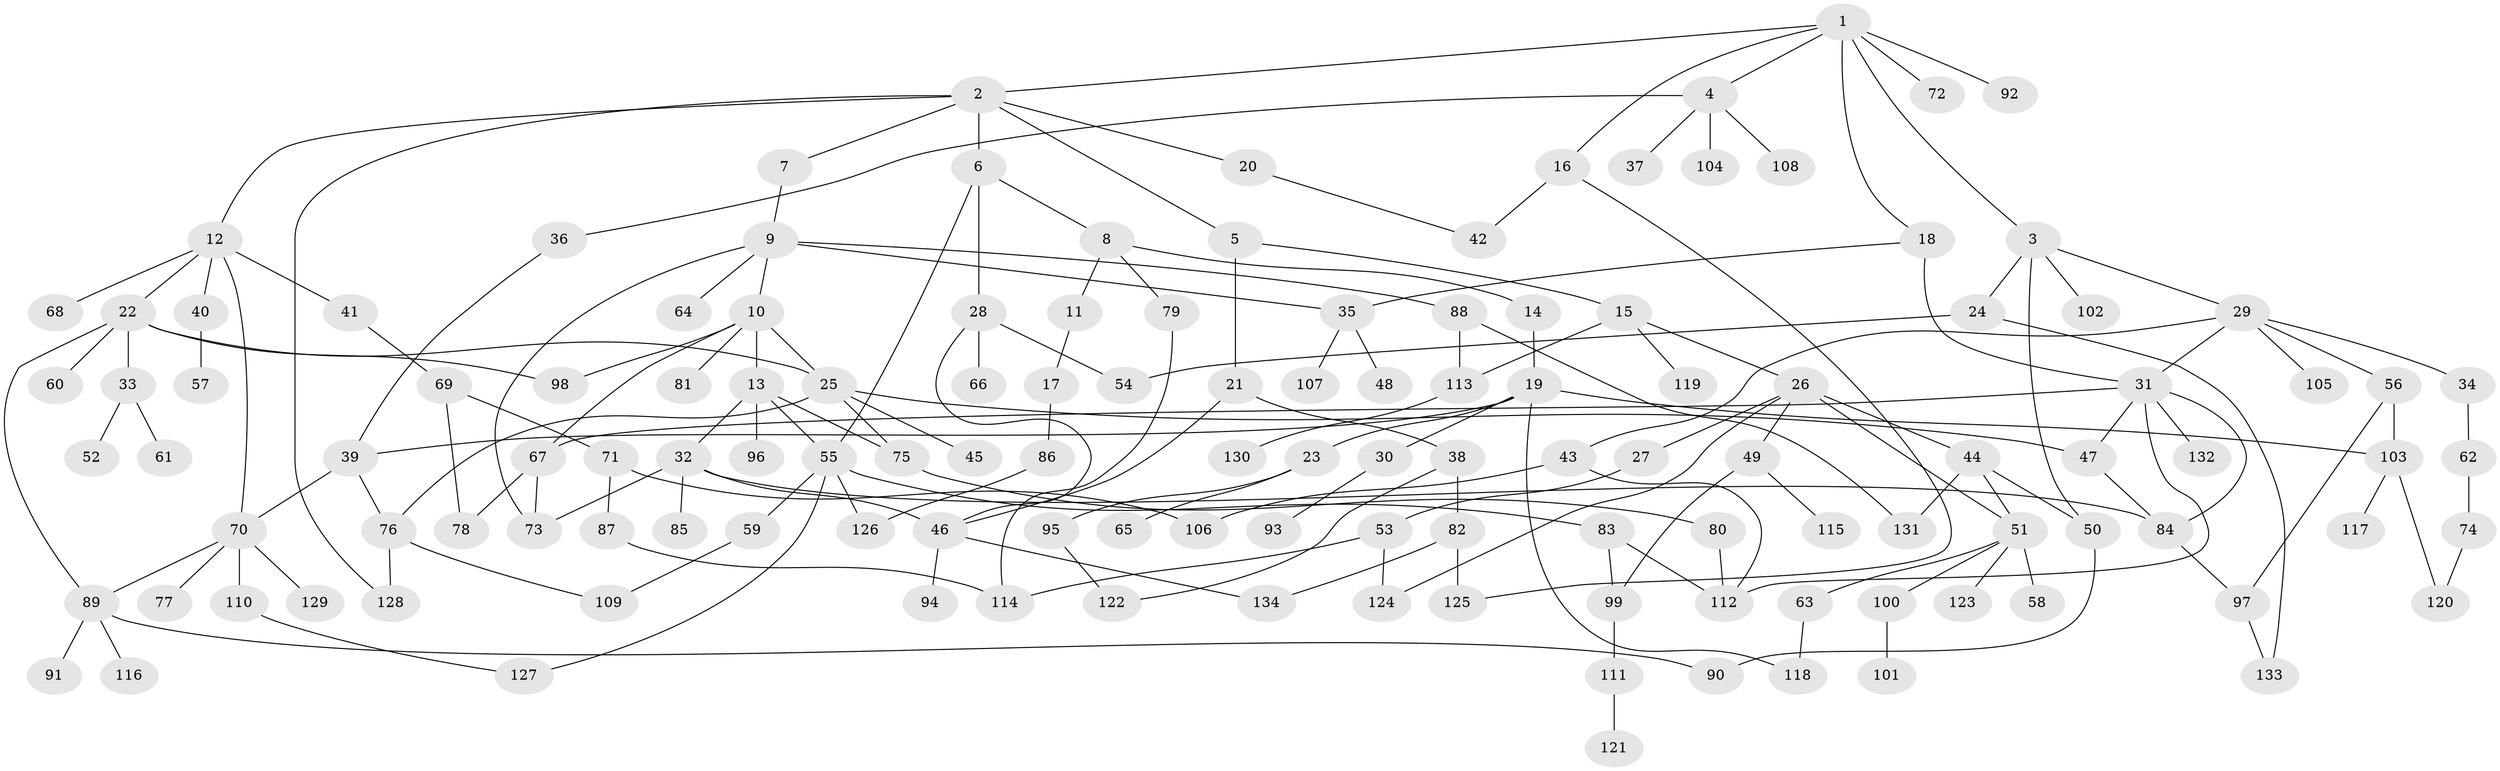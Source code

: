 // coarse degree distribution, {6: 0.0625, 11: 0.010416666666666666, 9: 0.020833333333333332, 5: 0.020833333333333332, 4: 0.07291666666666667, 8: 0.03125, 2: 0.25, 7: 0.03125, 3: 0.16666666666666666, 1: 0.3333333333333333}
// Generated by graph-tools (version 1.1) at 2025/51/02/27/25 19:51:36]
// undirected, 134 vertices, 179 edges
graph export_dot {
graph [start="1"]
  node [color=gray90,style=filled];
  1;
  2;
  3;
  4;
  5;
  6;
  7;
  8;
  9;
  10;
  11;
  12;
  13;
  14;
  15;
  16;
  17;
  18;
  19;
  20;
  21;
  22;
  23;
  24;
  25;
  26;
  27;
  28;
  29;
  30;
  31;
  32;
  33;
  34;
  35;
  36;
  37;
  38;
  39;
  40;
  41;
  42;
  43;
  44;
  45;
  46;
  47;
  48;
  49;
  50;
  51;
  52;
  53;
  54;
  55;
  56;
  57;
  58;
  59;
  60;
  61;
  62;
  63;
  64;
  65;
  66;
  67;
  68;
  69;
  70;
  71;
  72;
  73;
  74;
  75;
  76;
  77;
  78;
  79;
  80;
  81;
  82;
  83;
  84;
  85;
  86;
  87;
  88;
  89;
  90;
  91;
  92;
  93;
  94;
  95;
  96;
  97;
  98;
  99;
  100;
  101;
  102;
  103;
  104;
  105;
  106;
  107;
  108;
  109;
  110;
  111;
  112;
  113;
  114;
  115;
  116;
  117;
  118;
  119;
  120;
  121;
  122;
  123;
  124;
  125;
  126;
  127;
  128;
  129;
  130;
  131;
  132;
  133;
  134;
  1 -- 2;
  1 -- 3;
  1 -- 4;
  1 -- 16;
  1 -- 18;
  1 -- 72;
  1 -- 92;
  2 -- 5;
  2 -- 6;
  2 -- 7;
  2 -- 12;
  2 -- 20;
  2 -- 128;
  3 -- 24;
  3 -- 29;
  3 -- 102;
  3 -- 50;
  4 -- 36;
  4 -- 37;
  4 -- 104;
  4 -- 108;
  5 -- 15;
  5 -- 21;
  6 -- 8;
  6 -- 28;
  6 -- 55;
  7 -- 9;
  8 -- 11;
  8 -- 14;
  8 -- 79;
  9 -- 10;
  9 -- 64;
  9 -- 88;
  9 -- 73;
  9 -- 35;
  10 -- 13;
  10 -- 81;
  10 -- 98;
  10 -- 25;
  10 -- 67;
  11 -- 17;
  12 -- 22;
  12 -- 40;
  12 -- 41;
  12 -- 68;
  12 -- 70;
  13 -- 32;
  13 -- 75;
  13 -- 96;
  13 -- 55;
  14 -- 19;
  15 -- 26;
  15 -- 119;
  15 -- 113;
  16 -- 42;
  16 -- 125;
  17 -- 86;
  18 -- 35;
  18 -- 31;
  19 -- 23;
  19 -- 30;
  19 -- 103;
  19 -- 118;
  19 -- 39;
  20 -- 42;
  21 -- 38;
  21 -- 46;
  22 -- 25;
  22 -- 33;
  22 -- 60;
  22 -- 98;
  22 -- 89;
  23 -- 65;
  23 -- 95;
  24 -- 54;
  24 -- 133;
  25 -- 45;
  25 -- 47;
  25 -- 76;
  25 -- 75;
  26 -- 27;
  26 -- 44;
  26 -- 49;
  26 -- 51;
  26 -- 124;
  27 -- 53;
  28 -- 54;
  28 -- 66;
  28 -- 46;
  29 -- 31;
  29 -- 34;
  29 -- 43;
  29 -- 56;
  29 -- 105;
  30 -- 93;
  31 -- 67;
  31 -- 132;
  31 -- 84;
  31 -- 112;
  31 -- 47;
  32 -- 46;
  32 -- 85;
  32 -- 73;
  32 -- 84;
  33 -- 52;
  33 -- 61;
  34 -- 62;
  35 -- 48;
  35 -- 107;
  36 -- 39;
  38 -- 82;
  38 -- 122;
  39 -- 76;
  39 -- 70;
  40 -- 57;
  41 -- 69;
  43 -- 106;
  43 -- 112;
  44 -- 50;
  44 -- 131;
  44 -- 51;
  46 -- 94;
  46 -- 134;
  47 -- 84;
  49 -- 115;
  49 -- 99;
  50 -- 90;
  51 -- 58;
  51 -- 63;
  51 -- 100;
  51 -- 123;
  53 -- 124;
  53 -- 114;
  55 -- 59;
  55 -- 83;
  55 -- 127;
  55 -- 126;
  56 -- 103;
  56 -- 97;
  59 -- 109;
  62 -- 74;
  63 -- 118;
  67 -- 73;
  67 -- 78;
  69 -- 71;
  69 -- 78;
  70 -- 77;
  70 -- 89;
  70 -- 110;
  70 -- 129;
  71 -- 87;
  71 -- 106;
  74 -- 120;
  75 -- 80;
  76 -- 128;
  76 -- 109;
  79 -- 114;
  80 -- 112;
  82 -- 134;
  82 -- 125;
  83 -- 99;
  83 -- 112;
  84 -- 97;
  86 -- 126;
  87 -- 114;
  88 -- 113;
  88 -- 131;
  89 -- 90;
  89 -- 91;
  89 -- 116;
  95 -- 122;
  97 -- 133;
  99 -- 111;
  100 -- 101;
  103 -- 117;
  103 -- 120;
  110 -- 127;
  111 -- 121;
  113 -- 130;
}
